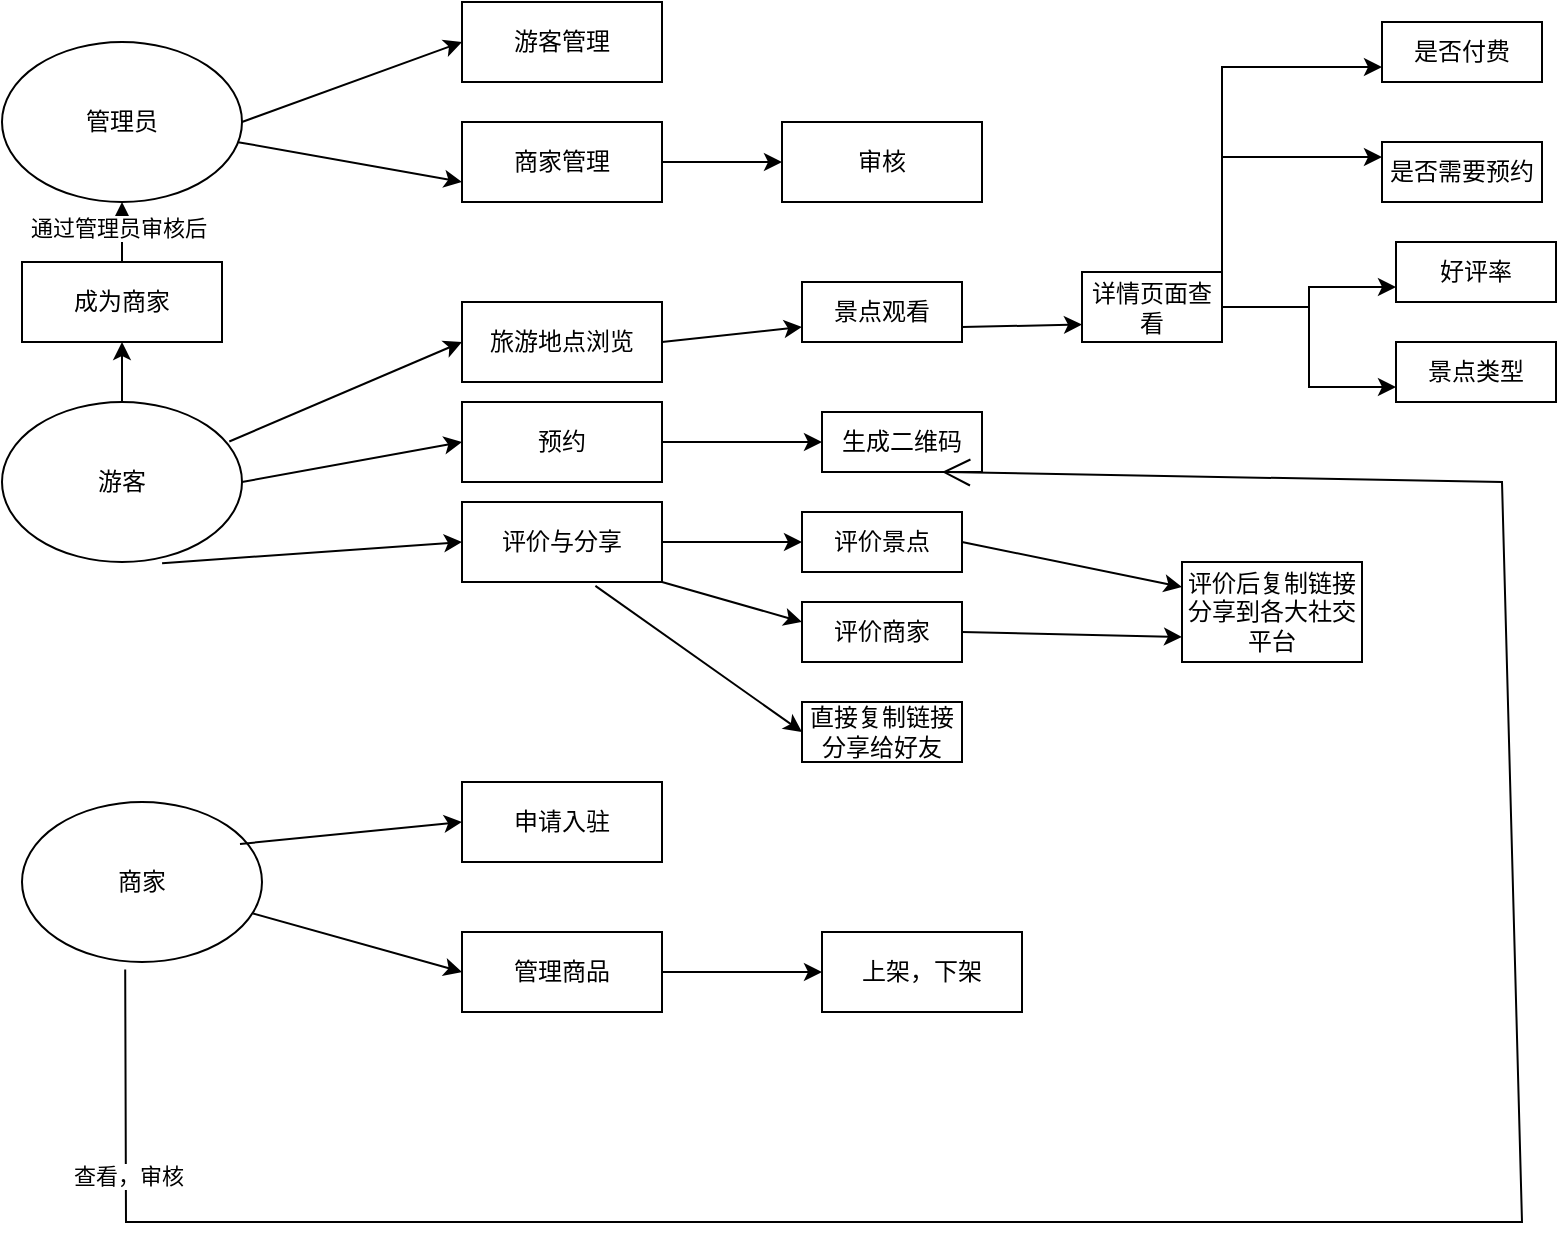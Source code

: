 <mxfile version="28.2.8" pages="2">
  <diagram name="第 1 页" id="EsDyi2yGmoQFUMC8awGL">
    <mxGraphModel dx="1226" dy="629" grid="1" gridSize="10" guides="1" tooltips="1" connect="1" arrows="1" fold="1" page="1" pageScale="1" pageWidth="827" pageHeight="1169" math="0" shadow="0">
      <root>
        <mxCell id="0" />
        <mxCell id="1" parent="0" />
        <mxCell id="eAFNvK6B1Yh4gOjyT6wa-1" value="管理员" style="ellipse;whiteSpace=wrap;html=1;" vertex="1" parent="1">
          <mxGeometry x="50" y="100" width="120" height="80" as="geometry" />
        </mxCell>
        <mxCell id="eAFNvK6B1Yh4gOjyT6wa-2" value="游客" style="ellipse;whiteSpace=wrap;html=1;" vertex="1" parent="1">
          <mxGeometry x="50" y="280" width="120" height="80" as="geometry" />
        </mxCell>
        <mxCell id="eAFNvK6B1Yh4gOjyT6wa-3" value="商家" style="ellipse;whiteSpace=wrap;html=1;" vertex="1" parent="1">
          <mxGeometry x="60" y="480" width="120" height="80" as="geometry" />
        </mxCell>
        <mxCell id="uo2DmePZ6HQWs9kpn8J2-1" value="游客管理" style="rounded=0;whiteSpace=wrap;html=1;" vertex="1" parent="1">
          <mxGeometry x="280" y="80" width="100" height="40" as="geometry" />
        </mxCell>
        <mxCell id="uo2DmePZ6HQWs9kpn8J2-2" value="商家管理" style="rounded=0;whiteSpace=wrap;html=1;" vertex="1" parent="1">
          <mxGeometry x="280" y="140" width="100" height="40" as="geometry" />
        </mxCell>
        <mxCell id="uo2DmePZ6HQWs9kpn8J2-3" value="旅游地点浏览" style="rounded=0;whiteSpace=wrap;html=1;" vertex="1" parent="1">
          <mxGeometry x="280" y="230" width="100" height="40" as="geometry" />
        </mxCell>
        <mxCell id="uo2DmePZ6HQWs9kpn8J2-4" value="预约" style="rounded=0;whiteSpace=wrap;html=1;" vertex="1" parent="1">
          <mxGeometry x="280" y="280" width="100" height="40" as="geometry" />
        </mxCell>
        <mxCell id="uo2DmePZ6HQWs9kpn8J2-5" value="评价与分享" style="rounded=0;whiteSpace=wrap;html=1;" vertex="1" parent="1">
          <mxGeometry x="280" y="330" width="100" height="40" as="geometry" />
        </mxCell>
        <mxCell id="uo2DmePZ6HQWs9kpn8J2-6" value="申请入驻" style="rounded=0;whiteSpace=wrap;html=1;" vertex="1" parent="1">
          <mxGeometry x="280" y="470" width="100" height="40" as="geometry" />
        </mxCell>
        <mxCell id="uo2DmePZ6HQWs9kpn8J2-7" value="管理商品" style="rounded=0;whiteSpace=wrap;html=1;" vertex="1" parent="1">
          <mxGeometry x="280" y="545" width="100" height="40" as="geometry" />
        </mxCell>
        <mxCell id="uo2DmePZ6HQWs9kpn8J2-8" value="" style="endArrow=classic;html=1;rounded=0;exitX=1;exitY=0.5;exitDx=0;exitDy=0;entryX=0;entryY=0.5;entryDx=0;entryDy=0;" edge="1" parent="1" source="eAFNvK6B1Yh4gOjyT6wa-1" target="uo2DmePZ6HQWs9kpn8J2-1">
          <mxGeometry width="50" height="50" relative="1" as="geometry">
            <mxPoint x="200" y="160" as="sourcePoint" />
            <mxPoint x="250" y="110" as="targetPoint" />
          </mxGeometry>
        </mxCell>
        <mxCell id="uo2DmePZ6HQWs9kpn8J2-9" value="" style="endArrow=classic;html=1;rounded=0;entryX=0;entryY=0.75;entryDx=0;entryDy=0;" edge="1" parent="1" source="eAFNvK6B1Yh4gOjyT6wa-1" target="uo2DmePZ6HQWs9kpn8J2-2">
          <mxGeometry width="50" height="50" relative="1" as="geometry">
            <mxPoint x="170" y="260" as="sourcePoint" />
            <mxPoint x="220" y="210" as="targetPoint" />
          </mxGeometry>
        </mxCell>
        <mxCell id="uo2DmePZ6HQWs9kpn8J2-10" value="" style="endArrow=classic;html=1;rounded=0;entryX=0;entryY=0.5;entryDx=0;entryDy=0;exitX=1;exitY=0.5;exitDx=0;exitDy=0;" edge="1" parent="1" source="eAFNvK6B1Yh4gOjyT6wa-2" target="uo2DmePZ6HQWs9kpn8J2-4">
          <mxGeometry width="50" height="50" relative="1" as="geometry">
            <mxPoint x="250" y="380" as="sourcePoint" />
            <mxPoint x="362" y="400" as="targetPoint" />
          </mxGeometry>
        </mxCell>
        <mxCell id="uo2DmePZ6HQWs9kpn8J2-11" value="" style="endArrow=classic;html=1;rounded=0;entryX=0;entryY=0.5;entryDx=0;entryDy=0;exitX=0.667;exitY=1.008;exitDx=0;exitDy=0;exitPerimeter=0;" edge="1" parent="1" source="eAFNvK6B1Yh4gOjyT6wa-2" target="uo2DmePZ6HQWs9kpn8J2-5">
          <mxGeometry width="50" height="50" relative="1" as="geometry">
            <mxPoint x="180" y="390" as="sourcePoint" />
            <mxPoint x="292" y="410" as="targetPoint" />
          </mxGeometry>
        </mxCell>
        <mxCell id="uo2DmePZ6HQWs9kpn8J2-12" value="" style="endArrow=classic;html=1;rounded=0;exitX=0.947;exitY=0.247;exitDx=0;exitDy=0;entryX=0;entryY=0.5;entryDx=0;entryDy=0;exitPerimeter=0;" edge="1" parent="1" source="eAFNvK6B1Yh4gOjyT6wa-2" target="uo2DmePZ6HQWs9kpn8J2-3">
          <mxGeometry width="50" height="50" relative="1" as="geometry">
            <mxPoint x="170" y="290" as="sourcePoint" />
            <mxPoint x="280" y="250" as="targetPoint" />
          </mxGeometry>
        </mxCell>
        <mxCell id="uo2DmePZ6HQWs9kpn8J2-13" value="" style="endArrow=classic;html=1;rounded=0;entryX=0;entryY=0.5;entryDx=0;entryDy=0;" edge="1" parent="1" target="uo2DmePZ6HQWs9kpn8J2-6">
          <mxGeometry width="50" height="50" relative="1" as="geometry">
            <mxPoint x="169" y="501" as="sourcePoint" />
            <mxPoint x="320" y="480" as="targetPoint" />
          </mxGeometry>
        </mxCell>
        <mxCell id="uo2DmePZ6HQWs9kpn8J2-14" value="" style="endArrow=classic;html=1;rounded=0;entryX=0;entryY=0.5;entryDx=0;entryDy=0;exitX=0.963;exitY=0.697;exitDx=0;exitDy=0;exitPerimeter=0;" edge="1" parent="1" source="eAFNvK6B1Yh4gOjyT6wa-3" target="uo2DmePZ6HQWs9kpn8J2-7">
          <mxGeometry width="50" height="50" relative="1" as="geometry">
            <mxPoint x="210" y="551" as="sourcePoint" />
            <mxPoint x="322" y="550" as="targetPoint" />
          </mxGeometry>
        </mxCell>
        <mxCell id="uo2DmePZ6HQWs9kpn8J2-19" value="" style="edgeStyle=orthogonalEdgeStyle;rounded=0;orthogonalLoop=1;jettySize=auto;html=1;" edge="1" parent="1" source="uo2DmePZ6HQWs9kpn8J2-16" target="eAFNvK6B1Yh4gOjyT6wa-1">
          <mxGeometry relative="1" as="geometry" />
        </mxCell>
        <mxCell id="uo2DmePZ6HQWs9kpn8J2-52" value="通过管理员审核后" style="edgeLabel;html=1;align=center;verticalAlign=middle;resizable=0;points=[];" vertex="1" connectable="0" parent="uo2DmePZ6HQWs9kpn8J2-19">
          <mxGeometry x="0.503" y="2" relative="1" as="geometry">
            <mxPoint as="offset" />
          </mxGeometry>
        </mxCell>
        <mxCell id="uo2DmePZ6HQWs9kpn8J2-16" value="成为商家" style="rounded=0;whiteSpace=wrap;html=1;" vertex="1" parent="1">
          <mxGeometry x="60" y="210" width="100" height="40" as="geometry" />
        </mxCell>
        <mxCell id="uo2DmePZ6HQWs9kpn8J2-17" value="" style="endArrow=classic;html=1;rounded=0;entryX=0.5;entryY=1;entryDx=0;entryDy=0;exitX=0.5;exitY=0;exitDx=0;exitDy=0;" edge="1" parent="1" source="eAFNvK6B1Yh4gOjyT6wa-2" target="uo2DmePZ6HQWs9kpn8J2-16">
          <mxGeometry width="50" height="50" relative="1" as="geometry">
            <mxPoint x="-10" y="320" as="sourcePoint" />
            <mxPoint x="40" y="270" as="targetPoint" />
          </mxGeometry>
        </mxCell>
        <mxCell id="uo2DmePZ6HQWs9kpn8J2-20" value="" style="endArrow=classic;html=1;rounded=0;exitX=1;exitY=0.5;exitDx=0;exitDy=0;entryX=0;entryY=0.5;entryDx=0;entryDy=0;" edge="1" parent="1" source="uo2DmePZ6HQWs9kpn8J2-2" target="uo2DmePZ6HQWs9kpn8J2-21">
          <mxGeometry width="50" height="50" relative="1" as="geometry">
            <mxPoint x="440" y="200" as="sourcePoint" />
            <mxPoint x="440" y="160" as="targetPoint" />
          </mxGeometry>
        </mxCell>
        <mxCell id="uo2DmePZ6HQWs9kpn8J2-21" value="审核" style="rounded=0;whiteSpace=wrap;html=1;" vertex="1" parent="1">
          <mxGeometry x="440" y="140" width="100" height="40" as="geometry" />
        </mxCell>
        <mxCell id="uo2DmePZ6HQWs9kpn8J2-22" value="景点观看" style="rounded=0;whiteSpace=wrap;html=1;" vertex="1" parent="1">
          <mxGeometry x="450" y="220" width="80" height="30" as="geometry" />
        </mxCell>
        <mxCell id="uo2DmePZ6HQWs9kpn8J2-48" style="edgeStyle=orthogonalEdgeStyle;rounded=0;orthogonalLoop=1;jettySize=auto;html=1;exitX=1;exitY=0;exitDx=0;exitDy=0;entryX=0;entryY=0.75;entryDx=0;entryDy=0;" edge="1" parent="1" source="uo2DmePZ6HQWs9kpn8J2-23" target="uo2DmePZ6HQWs9kpn8J2-44">
          <mxGeometry relative="1" as="geometry">
            <mxPoint x="670.471" y="150" as="targetPoint" />
          </mxGeometry>
        </mxCell>
        <mxCell id="uo2DmePZ6HQWs9kpn8J2-49" style="edgeStyle=orthogonalEdgeStyle;rounded=0;orthogonalLoop=1;jettySize=auto;html=1;exitX=1;exitY=0;exitDx=0;exitDy=0;entryX=0;entryY=0.25;entryDx=0;entryDy=0;" edge="1" parent="1" source="uo2DmePZ6HQWs9kpn8J2-23" target="uo2DmePZ6HQWs9kpn8J2-45">
          <mxGeometry relative="1" as="geometry" />
        </mxCell>
        <mxCell id="uo2DmePZ6HQWs9kpn8J2-50" style="edgeStyle=orthogonalEdgeStyle;rounded=0;orthogonalLoop=1;jettySize=auto;html=1;entryX=0;entryY=0.75;entryDx=0;entryDy=0;" edge="1" parent="1" source="uo2DmePZ6HQWs9kpn8J2-23" target="uo2DmePZ6HQWs9kpn8J2-46">
          <mxGeometry relative="1" as="geometry" />
        </mxCell>
        <mxCell id="uo2DmePZ6HQWs9kpn8J2-51" style="edgeStyle=orthogonalEdgeStyle;rounded=0;orthogonalLoop=1;jettySize=auto;html=1;entryX=0;entryY=0.75;entryDx=0;entryDy=0;" edge="1" parent="1" source="uo2DmePZ6HQWs9kpn8J2-23" target="uo2DmePZ6HQWs9kpn8J2-47">
          <mxGeometry relative="1" as="geometry" />
        </mxCell>
        <mxCell id="uo2DmePZ6HQWs9kpn8J2-23" value="详情页面查看" style="rounded=0;whiteSpace=wrap;html=1;" vertex="1" parent="1">
          <mxGeometry x="590" y="215" width="70" height="35" as="geometry" />
        </mxCell>
        <mxCell id="uo2DmePZ6HQWs9kpn8J2-24" value="" style="endArrow=classic;html=1;rounded=0;exitX=1;exitY=0.5;exitDx=0;exitDy=0;entryX=0;entryY=0.75;entryDx=0;entryDy=0;" edge="1" parent="1" source="uo2DmePZ6HQWs9kpn8J2-3" target="uo2DmePZ6HQWs9kpn8J2-22">
          <mxGeometry width="50" height="50" relative="1" as="geometry">
            <mxPoint x="430" y="340" as="sourcePoint" />
            <mxPoint x="480" y="290" as="targetPoint" />
          </mxGeometry>
        </mxCell>
        <mxCell id="uo2DmePZ6HQWs9kpn8J2-27" value="生成二维码" style="rounded=0;whiteSpace=wrap;html=1;" vertex="1" parent="1">
          <mxGeometry x="460" y="285" width="80" height="30" as="geometry" />
        </mxCell>
        <mxCell id="uo2DmePZ6HQWs9kpn8J2-28" value="" style="endArrow=classic;html=1;rounded=0;exitX=1;exitY=0.5;exitDx=0;exitDy=0;entryX=0;entryY=0.5;entryDx=0;entryDy=0;" edge="1" parent="1" source="uo2DmePZ6HQWs9kpn8J2-4" target="uo2DmePZ6HQWs9kpn8J2-27">
          <mxGeometry width="50" height="50" relative="1" as="geometry">
            <mxPoint x="400" y="460" as="sourcePoint" />
            <mxPoint x="450" y="410" as="targetPoint" />
          </mxGeometry>
        </mxCell>
        <mxCell id="uo2DmePZ6HQWs9kpn8J2-30" value="" style="endArrow=open;endFill=1;endSize=12;html=1;rounded=0;exitX=0.43;exitY=1.047;exitDx=0;exitDy=0;exitPerimeter=0;entryX=0.75;entryY=1;entryDx=0;entryDy=0;" edge="1" parent="1" source="eAFNvK6B1Yh4gOjyT6wa-3" target="uo2DmePZ6HQWs9kpn8J2-27">
          <mxGeometry width="160" relative="1" as="geometry">
            <mxPoint x="210" y="640" as="sourcePoint" />
            <mxPoint x="490" y="410" as="targetPoint" />
            <Array as="points">
              <mxPoint x="112" y="690" />
              <mxPoint x="810" y="690" />
              <mxPoint x="800" y="320" />
            </Array>
          </mxGeometry>
        </mxCell>
        <mxCell id="uo2DmePZ6HQWs9kpn8J2-31" value="查看，审核" style="edgeLabel;html=1;align=center;verticalAlign=middle;resizable=0;points=[];" vertex="1" connectable="0" parent="uo2DmePZ6HQWs9kpn8J2-30">
          <mxGeometry x="-0.861" y="1" relative="1" as="geometry">
            <mxPoint as="offset" />
          </mxGeometry>
        </mxCell>
        <mxCell id="uo2DmePZ6HQWs9kpn8J2-32" value="评价景点" style="rounded=0;whiteSpace=wrap;html=1;" vertex="1" parent="1">
          <mxGeometry x="450" y="335" width="80" height="30" as="geometry" />
        </mxCell>
        <mxCell id="uo2DmePZ6HQWs9kpn8J2-33" value="评价商家" style="rounded=0;whiteSpace=wrap;html=1;" vertex="1" parent="1">
          <mxGeometry x="450" y="380" width="80" height="30" as="geometry" />
        </mxCell>
        <mxCell id="uo2DmePZ6HQWs9kpn8J2-34" value="直接复制链接分享给好友" style="rounded=0;whiteSpace=wrap;html=1;" vertex="1" parent="1">
          <mxGeometry x="450" y="430" width="80" height="30" as="geometry" />
        </mxCell>
        <mxCell id="uo2DmePZ6HQWs9kpn8J2-35" value="评价后复制链接分享到各大社交平台" style="rounded=0;whiteSpace=wrap;html=1;" vertex="1" parent="1">
          <mxGeometry x="640" y="360" width="90" height="50" as="geometry" />
        </mxCell>
        <mxCell id="uo2DmePZ6HQWs9kpn8J2-36" value="" style="endArrow=classic;html=1;rounded=0;exitX=1;exitY=0.5;exitDx=0;exitDy=0;entryX=0;entryY=0.5;entryDx=0;entryDy=0;" edge="1" parent="1" source="uo2DmePZ6HQWs9kpn8J2-5" target="uo2DmePZ6HQWs9kpn8J2-32">
          <mxGeometry width="50" height="50" relative="1" as="geometry">
            <mxPoint x="370" y="430" as="sourcePoint" />
            <mxPoint x="420" y="380" as="targetPoint" />
          </mxGeometry>
        </mxCell>
        <mxCell id="uo2DmePZ6HQWs9kpn8J2-38" value="" style="endArrow=classic;html=1;rounded=0;exitX=1;exitY=1;exitDx=0;exitDy=0;entryX=0;entryY=0.5;entryDx=0;entryDy=0;" edge="1" parent="1" source="uo2DmePZ6HQWs9kpn8J2-5">
          <mxGeometry width="50" height="50" relative="1" as="geometry">
            <mxPoint x="380" y="390" as="sourcePoint" />
            <mxPoint x="450" y="390" as="targetPoint" />
          </mxGeometry>
        </mxCell>
        <mxCell id="uo2DmePZ6HQWs9kpn8J2-39" value="" style="endArrow=classic;html=1;rounded=0;exitX=0.667;exitY=1.049;exitDx=0;exitDy=0;entryX=0;entryY=0.5;entryDx=0;entryDy=0;exitPerimeter=0;" edge="1" parent="1" source="uo2DmePZ6HQWs9kpn8J2-5" target="uo2DmePZ6HQWs9kpn8J2-34">
          <mxGeometry width="50" height="50" relative="1" as="geometry">
            <mxPoint x="370" y="410" as="sourcePoint" />
            <mxPoint x="440" y="410" as="targetPoint" />
          </mxGeometry>
        </mxCell>
        <mxCell id="uo2DmePZ6HQWs9kpn8J2-41" value="" style="endArrow=classic;html=1;rounded=0;exitX=1;exitY=0.5;exitDx=0;exitDy=0;entryX=0;entryY=0.25;entryDx=0;entryDy=0;" edge="1" parent="1" source="uo2DmePZ6HQWs9kpn8J2-32" target="uo2DmePZ6HQWs9kpn8J2-35">
          <mxGeometry width="50" height="50" relative="1" as="geometry">
            <mxPoint x="560" y="350" as="sourcePoint" />
            <mxPoint x="630" y="350" as="targetPoint" />
          </mxGeometry>
        </mxCell>
        <mxCell id="uo2DmePZ6HQWs9kpn8J2-42" value="" style="endArrow=classic;html=1;rounded=0;exitX=1;exitY=0.5;exitDx=0;exitDy=0;entryX=0;entryY=0.75;entryDx=0;entryDy=0;" edge="1" parent="1" source="uo2DmePZ6HQWs9kpn8J2-33" target="uo2DmePZ6HQWs9kpn8J2-35">
          <mxGeometry width="50" height="50" relative="1" as="geometry">
            <mxPoint x="550" y="400" as="sourcePoint" />
            <mxPoint x="620" y="400" as="targetPoint" />
          </mxGeometry>
        </mxCell>
        <mxCell id="uo2DmePZ6HQWs9kpn8J2-43" value="" style="endArrow=classic;html=1;rounded=0;exitX=1;exitY=0.75;exitDx=0;exitDy=0;entryX=0;entryY=0.75;entryDx=0;entryDy=0;" edge="1" parent="1" source="uo2DmePZ6HQWs9kpn8J2-22" target="uo2DmePZ6HQWs9kpn8J2-23">
          <mxGeometry width="50" height="50" relative="1" as="geometry">
            <mxPoint x="530" y="280" as="sourcePoint" />
            <mxPoint x="580" y="230" as="targetPoint" />
          </mxGeometry>
        </mxCell>
        <mxCell id="uo2DmePZ6HQWs9kpn8J2-44" value="是否付费" style="rounded=0;whiteSpace=wrap;html=1;" vertex="1" parent="1">
          <mxGeometry x="740" y="90" width="80" height="30" as="geometry" />
        </mxCell>
        <mxCell id="uo2DmePZ6HQWs9kpn8J2-45" value="是否需要预约" style="rounded=0;whiteSpace=wrap;html=1;" vertex="1" parent="1">
          <mxGeometry x="740" y="150" width="80" height="30" as="geometry" />
        </mxCell>
        <mxCell id="uo2DmePZ6HQWs9kpn8J2-46" value="好评率" style="rounded=0;whiteSpace=wrap;html=1;" vertex="1" parent="1">
          <mxGeometry x="747" y="200" width="80" height="30" as="geometry" />
        </mxCell>
        <mxCell id="uo2DmePZ6HQWs9kpn8J2-47" value="景点类型" style="rounded=0;whiteSpace=wrap;html=1;" vertex="1" parent="1">
          <mxGeometry x="747" y="250" width="80" height="30" as="geometry" />
        </mxCell>
        <mxCell id="uo2DmePZ6HQWs9kpn8J2-53" value="上架，下架" style="rounded=0;whiteSpace=wrap;html=1;" vertex="1" parent="1">
          <mxGeometry x="460" y="545" width="100" height="40" as="geometry" />
        </mxCell>
        <mxCell id="uo2DmePZ6HQWs9kpn8J2-54" value="" style="endArrow=classic;html=1;rounded=0;exitX=1;exitY=0.5;exitDx=0;exitDy=0;entryX=0;entryY=0.5;entryDx=0;entryDy=0;" edge="1" parent="1" source="uo2DmePZ6HQWs9kpn8J2-7" target="uo2DmePZ6HQWs9kpn8J2-53">
          <mxGeometry width="50" height="50" relative="1" as="geometry">
            <mxPoint x="400" y="660" as="sourcePoint" />
            <mxPoint x="450" y="610" as="targetPoint" />
          </mxGeometry>
        </mxCell>
      </root>
    </mxGraphModel>
  </diagram>
  <diagram id="zDbF8anIJJSiFji54X04" name="第 2 页">
    <mxGraphModel dx="1042" dy="535" grid="1" gridSize="10" guides="1" tooltips="1" connect="1" arrows="1" fold="1" page="1" pageScale="1" pageWidth="827" pageHeight="1169" math="0" shadow="0">
      <root>
        <mxCell id="0" />
        <mxCell id="1" parent="0" />
      </root>
    </mxGraphModel>
  </diagram>
</mxfile>
